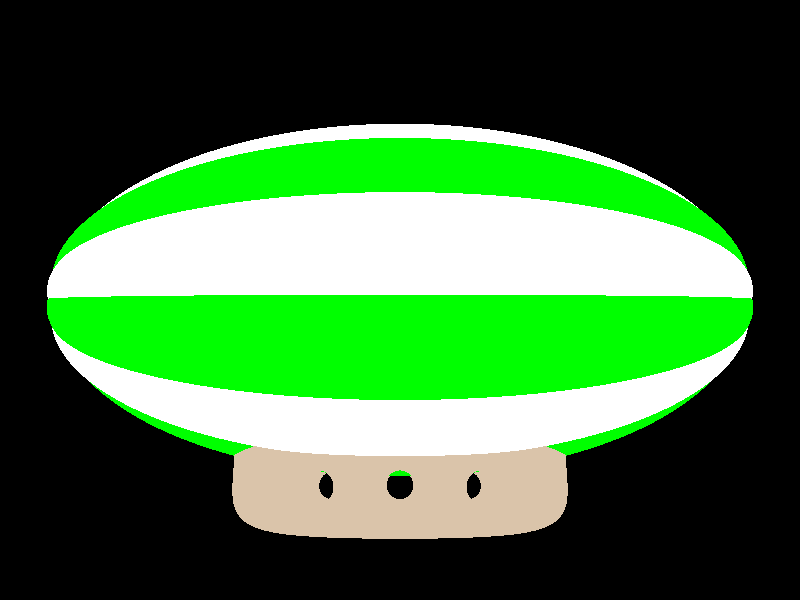/*
 * A zeppelin for the Airstrike game
 *
 * (w) 2002 by Eero Tamminen
 */

#include "colors.inc"
#include "finish.inc"
#include "metals.inc"


#declare red_sec =
sphere {
	<0, 0, 0>, 1
	pigment { Green }
	scale <2, 1, 0.6>
}

#declare white_sec =
sphere {
	<0, 0, 0>, 1
	pigment { White }
	scale <2, 1, 0.6>
}

// gondola window y position and radius
#declare winy = -0.15;
#declare winr = 0.08;

#declare gondola =
difference {
	superellipsoid {
		<1, 0.4>
		rotate x * 90
		scale <0.9, 0.4, 0.4>
	}
	cylinder {
		<-0.4, winy, 0.5>, <-0.4, winy, -0.5>, winr
	}
	cylinder {
		<0, winy, 0.5>, <0, winy, -0.5>, winr
	}
	cylinder {
		<0.4, winy, 0.5>, <0.4, winy, -0.5>, winr
	}
	texture { T_Brass_5C }
}

// zeppelin
merge {
	object { red_sec    rotate x * 0 }
	object { white_sec  rotate x * 30 }
	object { red_sec    rotate x * 60 }
	object { white_sec  rotate x * 90 }
	object { red_sec    rotate x * 120 }
	object { white_sec  rotate x * 150 }
	object { gondola    translate -0.9 * y }
	finish {
	       Glossy
	       phong 0.5
	}
}


// general lighting
light_source {
	<-2, -2, -10>
	color White
}
light_source {
	<2, 3, -8>
	color White
}

camera {
	location <0, -1, -3.4>
	look_at  <0, 0, 0>
}
